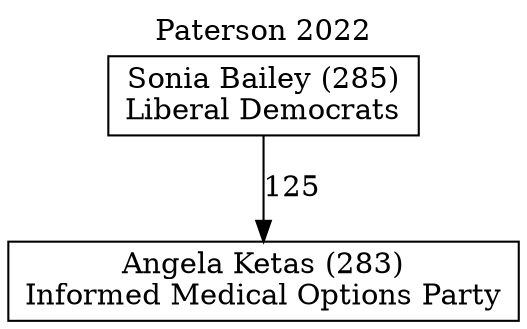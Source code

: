 // House preference flow
digraph "Angela Ketas (283)_Paterson_2022" {
	graph [label="Paterson 2022" labelloc=t mclimit=10]
	node [shape=box]
	"Angela Ketas (283)" [label="Angela Ketas (283)
Informed Medical Options Party"]
	"Sonia Bailey (285)" [label="Sonia Bailey (285)
Liberal Democrats"]
	"Sonia Bailey (285)" -> "Angela Ketas (283)" [label=125]
}
